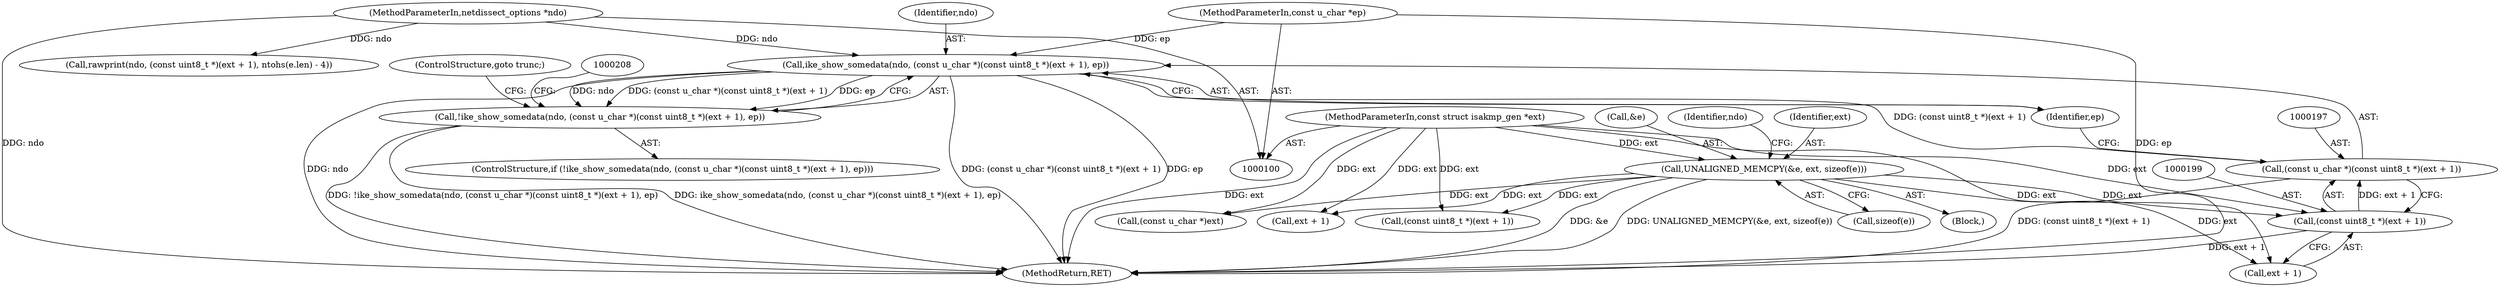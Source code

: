 digraph "1_tcpdump_c2ef693866beae071a24b45c49f9674af1df4028_0@pointer" {
"1000194" [label="(Call,ike_show_somedata(ndo, (const u_char *)(const uint8_t *)(ext + 1), ep))"];
"1000101" [label="(MethodParameterIn,netdissect_options *ndo)"];
"1000196" [label="(Call,(const u_char *)(const uint8_t *)(ext + 1))"];
"1000198" [label="(Call,(const uint8_t *)(ext + 1))"];
"1000122" [label="(Call,UNALIGNED_MEMCPY(&e, ext, sizeof(e)))"];
"1000103" [label="(MethodParameterIn,const struct isakmp_gen *ext)"];
"1000105" [label="(MethodParameterIn,const u_char *ep)"];
"1000193" [label="(Call,!ike_show_somedata(ndo, (const u_char *)(const uint8_t *)(ext + 1), ep))"];
"1000126" [label="(Call,sizeof(e))"];
"1000198" [label="(Call,(const uint8_t *)(ext + 1))"];
"1000196" [label="(Call,(const u_char *)(const uint8_t *)(ext + 1))"];
"1000224" [label="(MethodReturn,RET)"];
"1000122" [label="(Call,UNALIGNED_MEMCPY(&e, ext, sizeof(e)))"];
"1000130" [label="(Identifier,ndo)"];
"1000194" [label="(Call,ike_show_somedata(ndo, (const u_char *)(const uint8_t *)(ext + 1), ep))"];
"1000204" [label="(ControlStructure,goto trunc;)"];
"1000110" [label="(Block,)"];
"1000161" [label="(Call,(const uint8_t *)(ext + 1))"];
"1000101" [label="(MethodParameterIn,netdissect_options *ndo)"];
"1000203" [label="(Identifier,ep)"];
"1000200" [label="(Call,ext + 1)"];
"1000207" [label="(Call,(const u_char *)ext)"];
"1000159" [label="(Call,rawprint(ndo, (const uint8_t *)(ext + 1), ntohs(e.len) - 4))"];
"1000125" [label="(Identifier,ext)"];
"1000103" [label="(MethodParameterIn,const struct isakmp_gen *ext)"];
"1000163" [label="(Call,ext + 1)"];
"1000195" [label="(Identifier,ndo)"];
"1000192" [label="(ControlStructure,if (!ike_show_somedata(ndo, (const u_char *)(const uint8_t *)(ext + 1), ep)))"];
"1000105" [label="(MethodParameterIn,const u_char *ep)"];
"1000193" [label="(Call,!ike_show_somedata(ndo, (const u_char *)(const uint8_t *)(ext + 1), ep))"];
"1000123" [label="(Call,&e)"];
"1000194" -> "1000193"  [label="AST: "];
"1000194" -> "1000203"  [label="CFG: "];
"1000195" -> "1000194"  [label="AST: "];
"1000196" -> "1000194"  [label="AST: "];
"1000203" -> "1000194"  [label="AST: "];
"1000193" -> "1000194"  [label="CFG: "];
"1000194" -> "1000224"  [label="DDG: ep"];
"1000194" -> "1000224"  [label="DDG: ndo"];
"1000194" -> "1000224"  [label="DDG: (const u_char *)(const uint8_t *)(ext + 1)"];
"1000194" -> "1000193"  [label="DDG: ndo"];
"1000194" -> "1000193"  [label="DDG: (const u_char *)(const uint8_t *)(ext + 1)"];
"1000194" -> "1000193"  [label="DDG: ep"];
"1000101" -> "1000194"  [label="DDG: ndo"];
"1000196" -> "1000194"  [label="DDG: (const uint8_t *)(ext + 1)"];
"1000105" -> "1000194"  [label="DDG: ep"];
"1000101" -> "1000100"  [label="AST: "];
"1000101" -> "1000224"  [label="DDG: ndo"];
"1000101" -> "1000159"  [label="DDG: ndo"];
"1000196" -> "1000198"  [label="CFG: "];
"1000197" -> "1000196"  [label="AST: "];
"1000198" -> "1000196"  [label="AST: "];
"1000203" -> "1000196"  [label="CFG: "];
"1000196" -> "1000224"  [label="DDG: (const uint8_t *)(ext + 1)"];
"1000198" -> "1000196"  [label="DDG: ext + 1"];
"1000198" -> "1000200"  [label="CFG: "];
"1000199" -> "1000198"  [label="AST: "];
"1000200" -> "1000198"  [label="AST: "];
"1000198" -> "1000224"  [label="DDG: ext + 1"];
"1000122" -> "1000198"  [label="DDG: ext"];
"1000103" -> "1000198"  [label="DDG: ext"];
"1000122" -> "1000110"  [label="AST: "];
"1000122" -> "1000126"  [label="CFG: "];
"1000123" -> "1000122"  [label="AST: "];
"1000125" -> "1000122"  [label="AST: "];
"1000126" -> "1000122"  [label="AST: "];
"1000130" -> "1000122"  [label="CFG: "];
"1000122" -> "1000224"  [label="DDG: &e"];
"1000122" -> "1000224"  [label="DDG: UNALIGNED_MEMCPY(&e, ext, sizeof(e))"];
"1000103" -> "1000122"  [label="DDG: ext"];
"1000122" -> "1000161"  [label="DDG: ext"];
"1000122" -> "1000163"  [label="DDG: ext"];
"1000122" -> "1000200"  [label="DDG: ext"];
"1000122" -> "1000207"  [label="DDG: ext"];
"1000103" -> "1000100"  [label="AST: "];
"1000103" -> "1000224"  [label="DDG: ext"];
"1000103" -> "1000161"  [label="DDG: ext"];
"1000103" -> "1000163"  [label="DDG: ext"];
"1000103" -> "1000200"  [label="DDG: ext"];
"1000103" -> "1000207"  [label="DDG: ext"];
"1000105" -> "1000100"  [label="AST: "];
"1000105" -> "1000224"  [label="DDG: ep"];
"1000193" -> "1000192"  [label="AST: "];
"1000204" -> "1000193"  [label="CFG: "];
"1000208" -> "1000193"  [label="CFG: "];
"1000193" -> "1000224"  [label="DDG: ike_show_somedata(ndo, (const u_char *)(const uint8_t *)(ext + 1), ep)"];
"1000193" -> "1000224"  [label="DDG: !ike_show_somedata(ndo, (const u_char *)(const uint8_t *)(ext + 1), ep)"];
}
